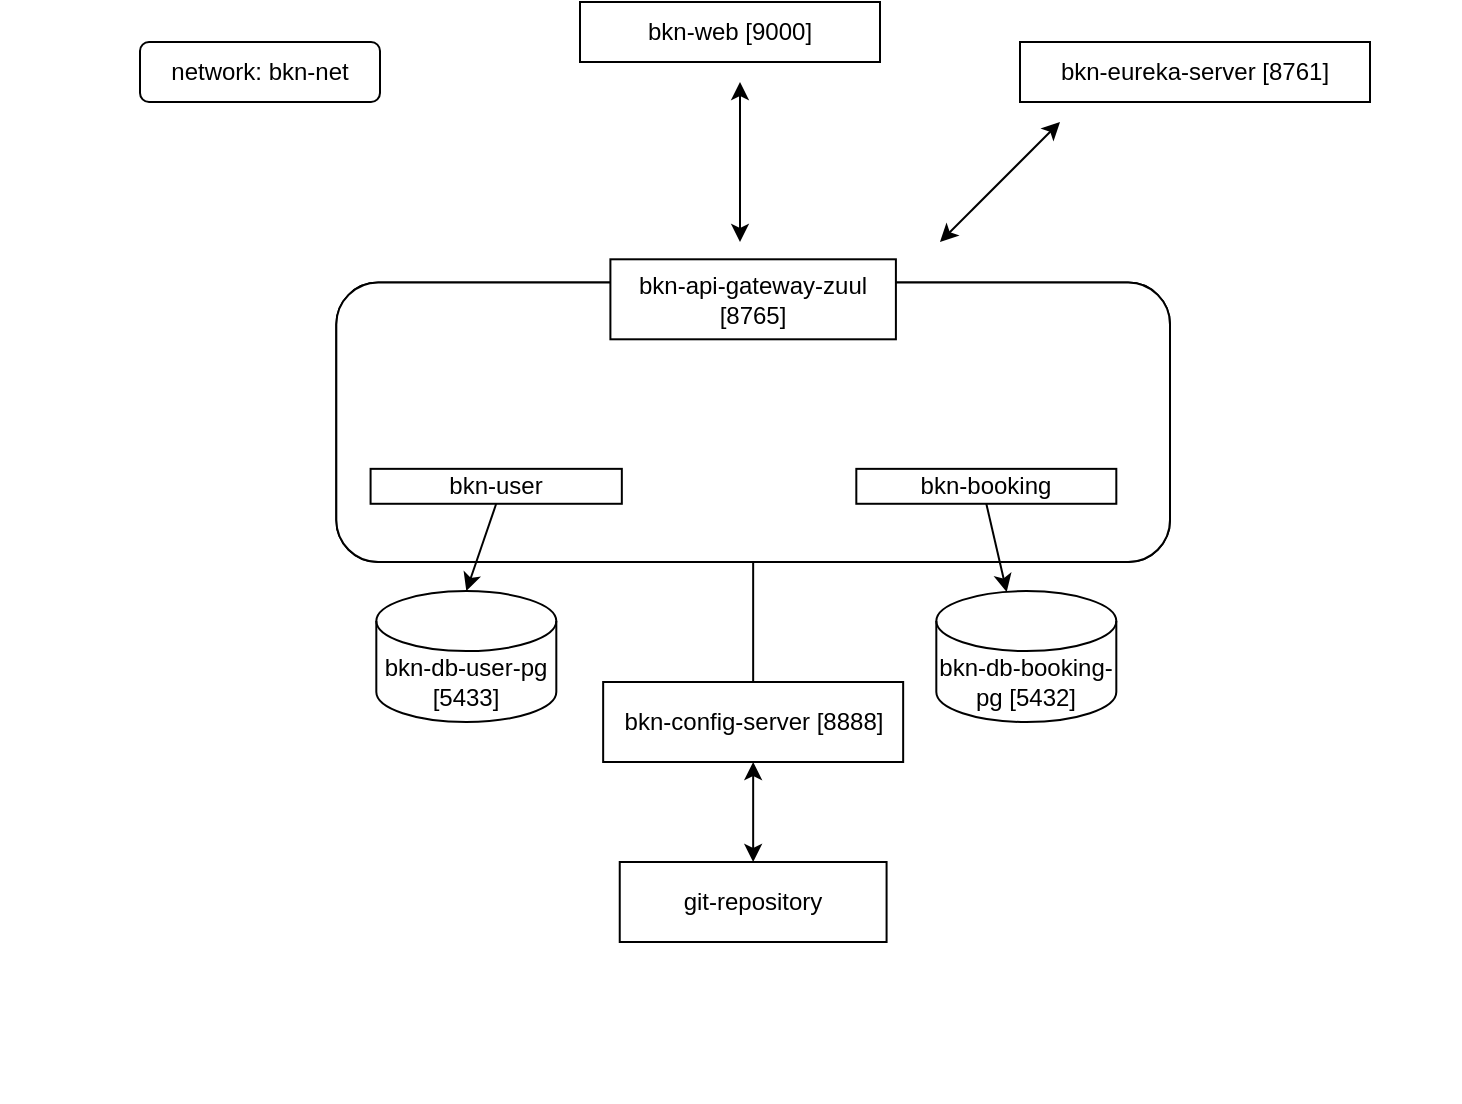 <mxfile version="21.1.5" type="device">
  <diagram name="Page-1" id="5f0bae14-7c28-e335-631c-24af17079c00">
    <mxGraphModel dx="880" dy="444" grid="1" gridSize="10" guides="1" tooltips="1" connect="1" arrows="1" fold="1" page="1" pageScale="1" pageWidth="1100" pageHeight="850" background="#ffffff" math="0" shadow="0">
      <root>
        <mxCell id="0" />
        <mxCell id="1" parent="0" />
        <mxCell id="Kx1ofww-JZRXx2dhc7a3-5" value="bkn-eureka-server [8761]" style="rounded=0;whiteSpace=wrap;html=1;" parent="1" vertex="1">
          <mxGeometry x="620" y="90" width="175" height="30" as="geometry" />
        </mxCell>
        <mxCell id="Kx1ofww-JZRXx2dhc7a3-22" value="" style="group" parent="1" vertex="1" connectable="0">
          <mxGeometry x="110" y="190" width="730" height="430" as="geometry" />
        </mxCell>
        <mxCell id="Kx1ofww-JZRXx2dhc7a3-11" value="" style="group" parent="Kx1ofww-JZRXx2dhc7a3-22" vertex="1" connectable="0">
          <mxGeometry x="145" y="-50" width="440" height="328.649" as="geometry" />
        </mxCell>
        <mxCell id="Kx1ofww-JZRXx2dhc7a3-4" value="" style="group" parent="Kx1ofww-JZRXx2dhc7a3-11" vertex="1" connectable="0">
          <mxGeometry x="23.16" y="58.65" width="416.84" height="251.35" as="geometry" />
        </mxCell>
        <mxCell id="Kx1ofww-JZRXx2dhc7a3-2" value="" style="rounded=1;whiteSpace=wrap;html=1;" parent="Kx1ofww-JZRXx2dhc7a3-4" vertex="1">
          <mxGeometry y="11.642" width="416.84" height="139.7" as="geometry" />
        </mxCell>
        <mxCell id="Kx1ofww-JZRXx2dhc7a3-13" value="" style="group" parent="Kx1ofww-JZRXx2dhc7a3-4" vertex="1" connectable="0">
          <mxGeometry width="416.84" height="251.35" as="geometry" />
        </mxCell>
        <mxCell id="Kx1ofww-JZRXx2dhc7a3-14" value="" style="group" parent="Kx1ofww-JZRXx2dhc7a3-13" vertex="1" connectable="0">
          <mxGeometry width="416.84" height="151.342" as="geometry" />
        </mxCell>
        <mxCell id="Kx1ofww-JZRXx2dhc7a3-15" value="" style="rounded=1;whiteSpace=wrap;html=1;" parent="Kx1ofww-JZRXx2dhc7a3-14" vertex="1">
          <mxGeometry y="11.642" width="416.84" height="139.7" as="geometry" />
        </mxCell>
        <mxCell id="Kx1ofww-JZRXx2dhc7a3-16" value="bkn-api-gateway-zuul [8765]" style="rounded=0;whiteSpace=wrap;html=1;" parent="Kx1ofww-JZRXx2dhc7a3-14" vertex="1">
          <mxGeometry x="137.04" width="142.75" height="40" as="geometry" />
        </mxCell>
        <mxCell id="Kx1ofww-JZRXx2dhc7a3-31" value="bkn-user" style="rounded=0;whiteSpace=wrap;html=1;" parent="Kx1ofww-JZRXx2dhc7a3-14" vertex="1">
          <mxGeometry x="17.13" y="104.775" width="125.623" height="17.463" as="geometry" />
        </mxCell>
        <mxCell id="Kx1ofww-JZRXx2dhc7a3-39" value="bkn-booking" style="rounded=0;whiteSpace=wrap;html=1;" parent="Kx1ofww-JZRXx2dhc7a3-14" vertex="1">
          <mxGeometry x="260" y="104.78" width="130" height="17.46" as="geometry" />
        </mxCell>
        <mxCell id="Kx1ofww-JZRXx2dhc7a3-41" value="bkn-db-booking-pg [5432]" style="shape=cylinder3;whiteSpace=wrap;html=1;boundedLbl=1;backgroundOutline=1;size=15;" parent="Kx1ofww-JZRXx2dhc7a3-13" vertex="1">
          <mxGeometry x="299.998" y="165.895" width="90.0" height="65.455" as="geometry" />
        </mxCell>
        <mxCell id="Kx1ofww-JZRXx2dhc7a3-43" value="" style="endArrow=classic;html=1;entryX=0.391;entryY=0.007;entryDx=0;entryDy=0;entryPerimeter=0;exitX=0.5;exitY=1;exitDx=0;exitDy=0;" parent="Kx1ofww-JZRXx2dhc7a3-13" source="Kx1ofww-JZRXx2dhc7a3-39" target="Kx1ofww-JZRXx2dhc7a3-41" edge="1">
          <mxGeometry width="50" height="50" relative="1" as="geometry">
            <mxPoint x="234.116" y="130.969" as="sourcePoint" />
            <mxPoint x="205.565" y="177.535" as="targetPoint" />
            <Array as="points" />
          </mxGeometry>
        </mxCell>
        <mxCell id="Kx1ofww-JZRXx2dhc7a3-32" value="bkn-db-user-pg [5433]" style="shape=cylinder3;whiteSpace=wrap;html=1;boundedLbl=1;backgroundOutline=1;size=15;" parent="Kx1ofww-JZRXx2dhc7a3-13" vertex="1">
          <mxGeometry x="20.0" y="165.895" width="90.0" height="65.455" as="geometry" />
        </mxCell>
        <mxCell id="Kx1ofww-JZRXx2dhc7a3-36" value="" style="endArrow=classic;html=1;entryX=0.5;entryY=0;entryDx=0;entryDy=0;entryPerimeter=0;exitX=0.5;exitY=1;exitDx=0;exitDy=0;" parent="Kx1ofww-JZRXx2dhc7a3-13" source="Kx1ofww-JZRXx2dhc7a3-31" target="Kx1ofww-JZRXx2dhc7a3-32" edge="1">
          <mxGeometry width="50" height="50" relative="1" as="geometry">
            <mxPoint x="165.594" y="151.342" as="sourcePoint" />
            <mxPoint x="194.145" y="122.238" as="targetPoint" />
          </mxGeometry>
        </mxCell>
        <mxCell id="Kx1ofww-JZRXx2dhc7a3-8" value="bkn-config-server [8888]" style="rounded=0;whiteSpace=wrap;html=1;" parent="Kx1ofww-JZRXx2dhc7a3-13" vertex="1">
          <mxGeometry x="133.42" y="211.35" width="150" height="40" as="geometry" />
        </mxCell>
        <mxCell id="Kx1ofww-JZRXx2dhc7a3-49" value="" style="endArrow=none;html=1;entryX=0.5;entryY=1;entryDx=0;entryDy=0;" parent="Kx1ofww-JZRXx2dhc7a3-13" source="Kx1ofww-JZRXx2dhc7a3-8" target="Kx1ofww-JZRXx2dhc7a3-15" edge="1">
          <mxGeometry width="50" height="50" relative="1" as="geometry">
            <mxPoint x="111.84" y="321.35" as="sourcePoint" />
            <mxPoint x="161.84" y="271.35" as="targetPoint" />
          </mxGeometry>
        </mxCell>
        <mxCell id="2DSR_ZhehVJ-FzgJWjfp-3" value="" style="endArrow=classic;startArrow=classic;html=1;rounded=0;" edge="1" parent="Kx1ofww-JZRXx2dhc7a3-11">
          <mxGeometry width="50" height="50" relative="1" as="geometry">
            <mxPoint x="225" y="50" as="sourcePoint" />
            <mxPoint x="225" y="-30" as="targetPoint" />
          </mxGeometry>
        </mxCell>
        <mxCell id="2DSR_ZhehVJ-FzgJWjfp-4" value="" style="endArrow=classic;startArrow=classic;html=1;rounded=0;" edge="1" parent="Kx1ofww-JZRXx2dhc7a3-11">
          <mxGeometry width="50" height="50" relative="1" as="geometry">
            <mxPoint x="325" y="50" as="sourcePoint" />
            <mxPoint x="385" y="-10" as="targetPoint" />
          </mxGeometry>
        </mxCell>
        <mxCell id="Kx1ofww-JZRXx2dhc7a3-9" value="git-repository" style="rounded=0;whiteSpace=wrap;html=1;" parent="Kx1ofww-JZRXx2dhc7a3-22" vertex="1">
          <mxGeometry x="309.87" y="310" width="133.42" height="40" as="geometry" />
        </mxCell>
        <mxCell id="Kx1ofww-JZRXx2dhc7a3-12" value="" style="endArrow=classic;startArrow=classic;html=1;entryX=0.5;entryY=1;entryDx=0;entryDy=0;exitX=0.5;exitY=0;exitDx=0;exitDy=0;" parent="Kx1ofww-JZRXx2dhc7a3-22" source="Kx1ofww-JZRXx2dhc7a3-9" target="Kx1ofww-JZRXx2dhc7a3-8" edge="1">
          <mxGeometry width="50" height="50" relative="1" as="geometry">
            <mxPoint x="355" y="470" as="sourcePoint" />
            <mxPoint x="230" y="380" as="targetPoint" />
          </mxGeometry>
        </mxCell>
        <mxCell id="Kx1ofww-JZRXx2dhc7a3-50" value="network: bkn-net" style="rounded=1;whiteSpace=wrap;html=1;" parent="1" vertex="1">
          <mxGeometry x="180" y="90" width="120" height="30" as="geometry" />
        </mxCell>
        <mxCell id="2DSR_ZhehVJ-FzgJWjfp-1" value="bkn-web [9000]" style="rounded=0;whiteSpace=wrap;html=1;" vertex="1" parent="1">
          <mxGeometry x="400" y="70" width="150" height="30" as="geometry" />
        </mxCell>
      </root>
    </mxGraphModel>
  </diagram>
</mxfile>
